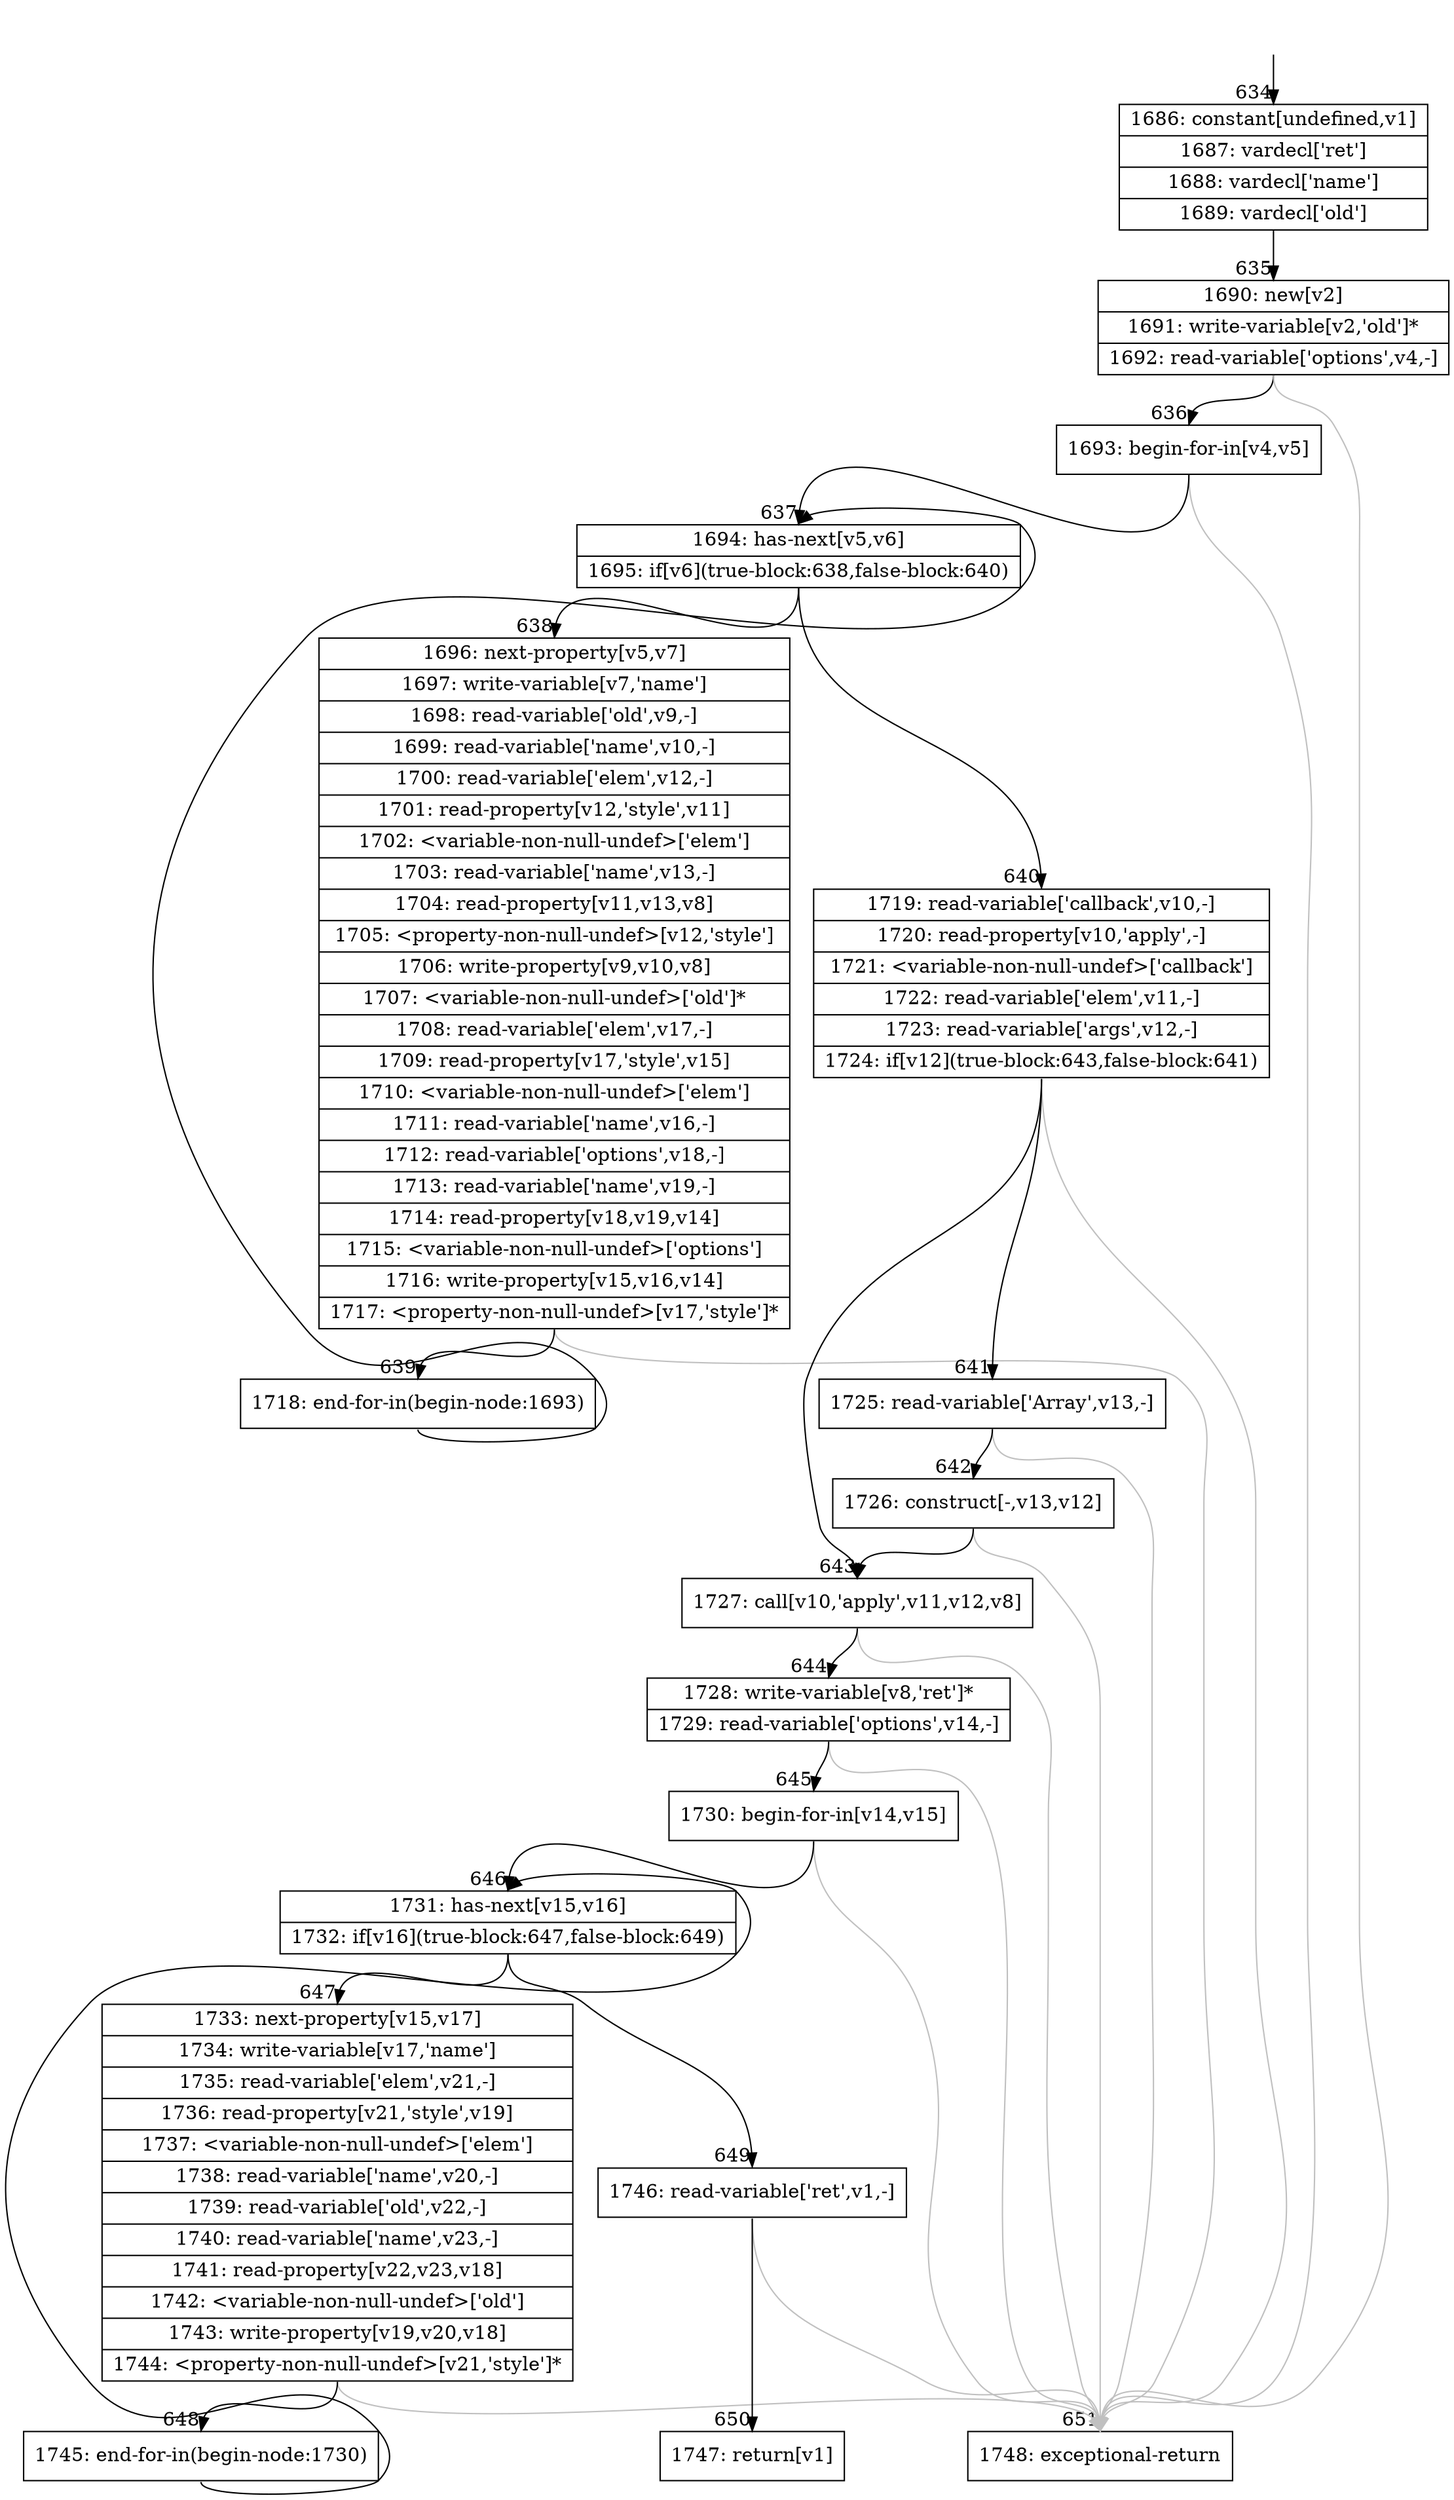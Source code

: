 digraph {
rankdir="TD"
BB_entry46[shape=none,label=""];
BB_entry46 -> BB634 [tailport=s, headport=n, headlabel="    634"]
BB634 [shape=record label="{1686: constant[undefined,v1]|1687: vardecl['ret']|1688: vardecl['name']|1689: vardecl['old']}" ] 
BB634 -> BB635 [tailport=s, headport=n, headlabel="      635"]
BB635 [shape=record label="{1690: new[v2]|1691: write-variable[v2,'old']*|1692: read-variable['options',v4,-]}" ] 
BB635 -> BB636 [tailport=s, headport=n, headlabel="      636"]
BB635 -> BB651 [tailport=s, headport=n, color=gray, headlabel="      651"]
BB636 [shape=record label="{1693: begin-for-in[v4,v5]}" ] 
BB636 -> BB637 [tailport=s, headport=n, headlabel="      637"]
BB636 -> BB651 [tailport=s, headport=n, color=gray]
BB637 [shape=record label="{1694: has-next[v5,v6]|1695: if[v6](true-block:638,false-block:640)}" ] 
BB637 -> BB638 [tailport=s, headport=n, headlabel="      638"]
BB637 -> BB640 [tailport=s, headport=n, headlabel="      640"]
BB638 [shape=record label="{1696: next-property[v5,v7]|1697: write-variable[v7,'name']|1698: read-variable['old',v9,-]|1699: read-variable['name',v10,-]|1700: read-variable['elem',v12,-]|1701: read-property[v12,'style',v11]|1702: \<variable-non-null-undef\>['elem']|1703: read-variable['name',v13,-]|1704: read-property[v11,v13,v8]|1705: \<property-non-null-undef\>[v12,'style']|1706: write-property[v9,v10,v8]|1707: \<variable-non-null-undef\>['old']*|1708: read-variable['elem',v17,-]|1709: read-property[v17,'style',v15]|1710: \<variable-non-null-undef\>['elem']|1711: read-variable['name',v16,-]|1712: read-variable['options',v18,-]|1713: read-variable['name',v19,-]|1714: read-property[v18,v19,v14]|1715: \<variable-non-null-undef\>['options']|1716: write-property[v15,v16,v14]|1717: \<property-non-null-undef\>[v17,'style']*}" ] 
BB638 -> BB639 [tailport=s, headport=n, headlabel="      639"]
BB638 -> BB651 [tailport=s, headport=n, color=gray]
BB639 [shape=record label="{1718: end-for-in(begin-node:1693)}" ] 
BB639 -> BB637 [tailport=s, headport=n]
BB640 [shape=record label="{1719: read-variable['callback',v10,-]|1720: read-property[v10,'apply',-]|1721: \<variable-non-null-undef\>['callback']|1722: read-variable['elem',v11,-]|1723: read-variable['args',v12,-]|1724: if[v12](true-block:643,false-block:641)}" ] 
BB640 -> BB643 [tailport=s, headport=n, headlabel="      643"]
BB640 -> BB641 [tailport=s, headport=n, headlabel="      641"]
BB640 -> BB651 [tailport=s, headport=n, color=gray]
BB641 [shape=record label="{1725: read-variable['Array',v13,-]}" ] 
BB641 -> BB642 [tailport=s, headport=n, headlabel="      642"]
BB641 -> BB651 [tailport=s, headport=n, color=gray]
BB642 [shape=record label="{1726: construct[-,v13,v12]}" ] 
BB642 -> BB643 [tailport=s, headport=n]
BB642 -> BB651 [tailport=s, headport=n, color=gray]
BB643 [shape=record label="{1727: call[v10,'apply',v11,v12,v8]}" ] 
BB643 -> BB644 [tailport=s, headport=n, headlabel="      644"]
BB643 -> BB651 [tailport=s, headport=n, color=gray]
BB644 [shape=record label="{1728: write-variable[v8,'ret']*|1729: read-variable['options',v14,-]}" ] 
BB644 -> BB645 [tailport=s, headport=n, headlabel="      645"]
BB644 -> BB651 [tailport=s, headport=n, color=gray]
BB645 [shape=record label="{1730: begin-for-in[v14,v15]}" ] 
BB645 -> BB646 [tailport=s, headport=n, headlabel="      646"]
BB645 -> BB651 [tailport=s, headport=n, color=gray]
BB646 [shape=record label="{1731: has-next[v15,v16]|1732: if[v16](true-block:647,false-block:649)}" ] 
BB646 -> BB647 [tailport=s, headport=n, headlabel="      647"]
BB646 -> BB649 [tailport=s, headport=n, headlabel="      649"]
BB647 [shape=record label="{1733: next-property[v15,v17]|1734: write-variable[v17,'name']|1735: read-variable['elem',v21,-]|1736: read-property[v21,'style',v19]|1737: \<variable-non-null-undef\>['elem']|1738: read-variable['name',v20,-]|1739: read-variable['old',v22,-]|1740: read-variable['name',v23,-]|1741: read-property[v22,v23,v18]|1742: \<variable-non-null-undef\>['old']|1743: write-property[v19,v20,v18]|1744: \<property-non-null-undef\>[v21,'style']*}" ] 
BB647 -> BB648 [tailport=s, headport=n, headlabel="      648"]
BB647 -> BB651 [tailport=s, headport=n, color=gray]
BB648 [shape=record label="{1745: end-for-in(begin-node:1730)}" ] 
BB648 -> BB646 [tailport=s, headport=n]
BB649 [shape=record label="{1746: read-variable['ret',v1,-]}" ] 
BB649 -> BB650 [tailport=s, headport=n, headlabel="      650"]
BB649 -> BB651 [tailport=s, headport=n, color=gray]
BB650 [shape=record label="{1747: return[v1]}" ] 
BB651 [shape=record label="{1748: exceptional-return}" ] 
}
